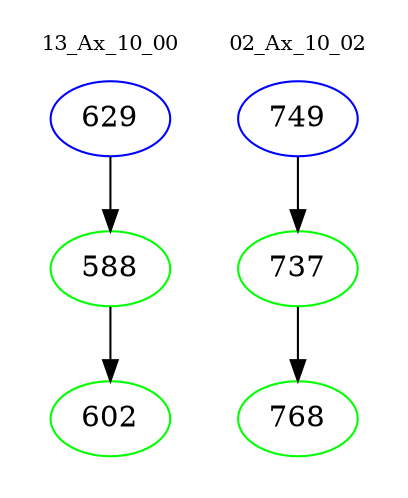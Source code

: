 digraph{
subgraph cluster_0 {
color = white
label = "13_Ax_10_00";
fontsize=10;
T0_629 [label="629", color="blue"]
T0_629 -> T0_588 [color="black"]
T0_588 [label="588", color="green"]
T0_588 -> T0_602 [color="black"]
T0_602 [label="602", color="green"]
}
subgraph cluster_1 {
color = white
label = "02_Ax_10_02";
fontsize=10;
T1_749 [label="749", color="blue"]
T1_749 -> T1_737 [color="black"]
T1_737 [label="737", color="green"]
T1_737 -> T1_768 [color="black"]
T1_768 [label="768", color="green"]
}
}
